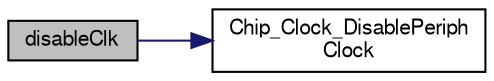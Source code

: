 digraph "disableClk"
{
  edge [fontname="FreeSans",fontsize="10",labelfontname="FreeSans",labelfontsize="10"];
  node [fontname="FreeSans",fontsize="10",shape=record];
  rankdir="LR";
  Node1 [label="disableClk",height=0.2,width=0.4,color="black", fillcolor="grey75", style="filled", fontcolor="black"];
  Node1 -> Node2 [color="midnightblue",fontsize="10",style="solid"];
  Node2 [label="Chip_Clock_DisablePeriph\lClock",height=0.2,width=0.4,color="black", fillcolor="white", style="filled",URL="$group__CLOCK__17XX__40XX.html#ga1bcb3f29f3cfbe896517e7bb6ebeaf03",tooltip="Disables power and clocking for a peripheral. "];
}
